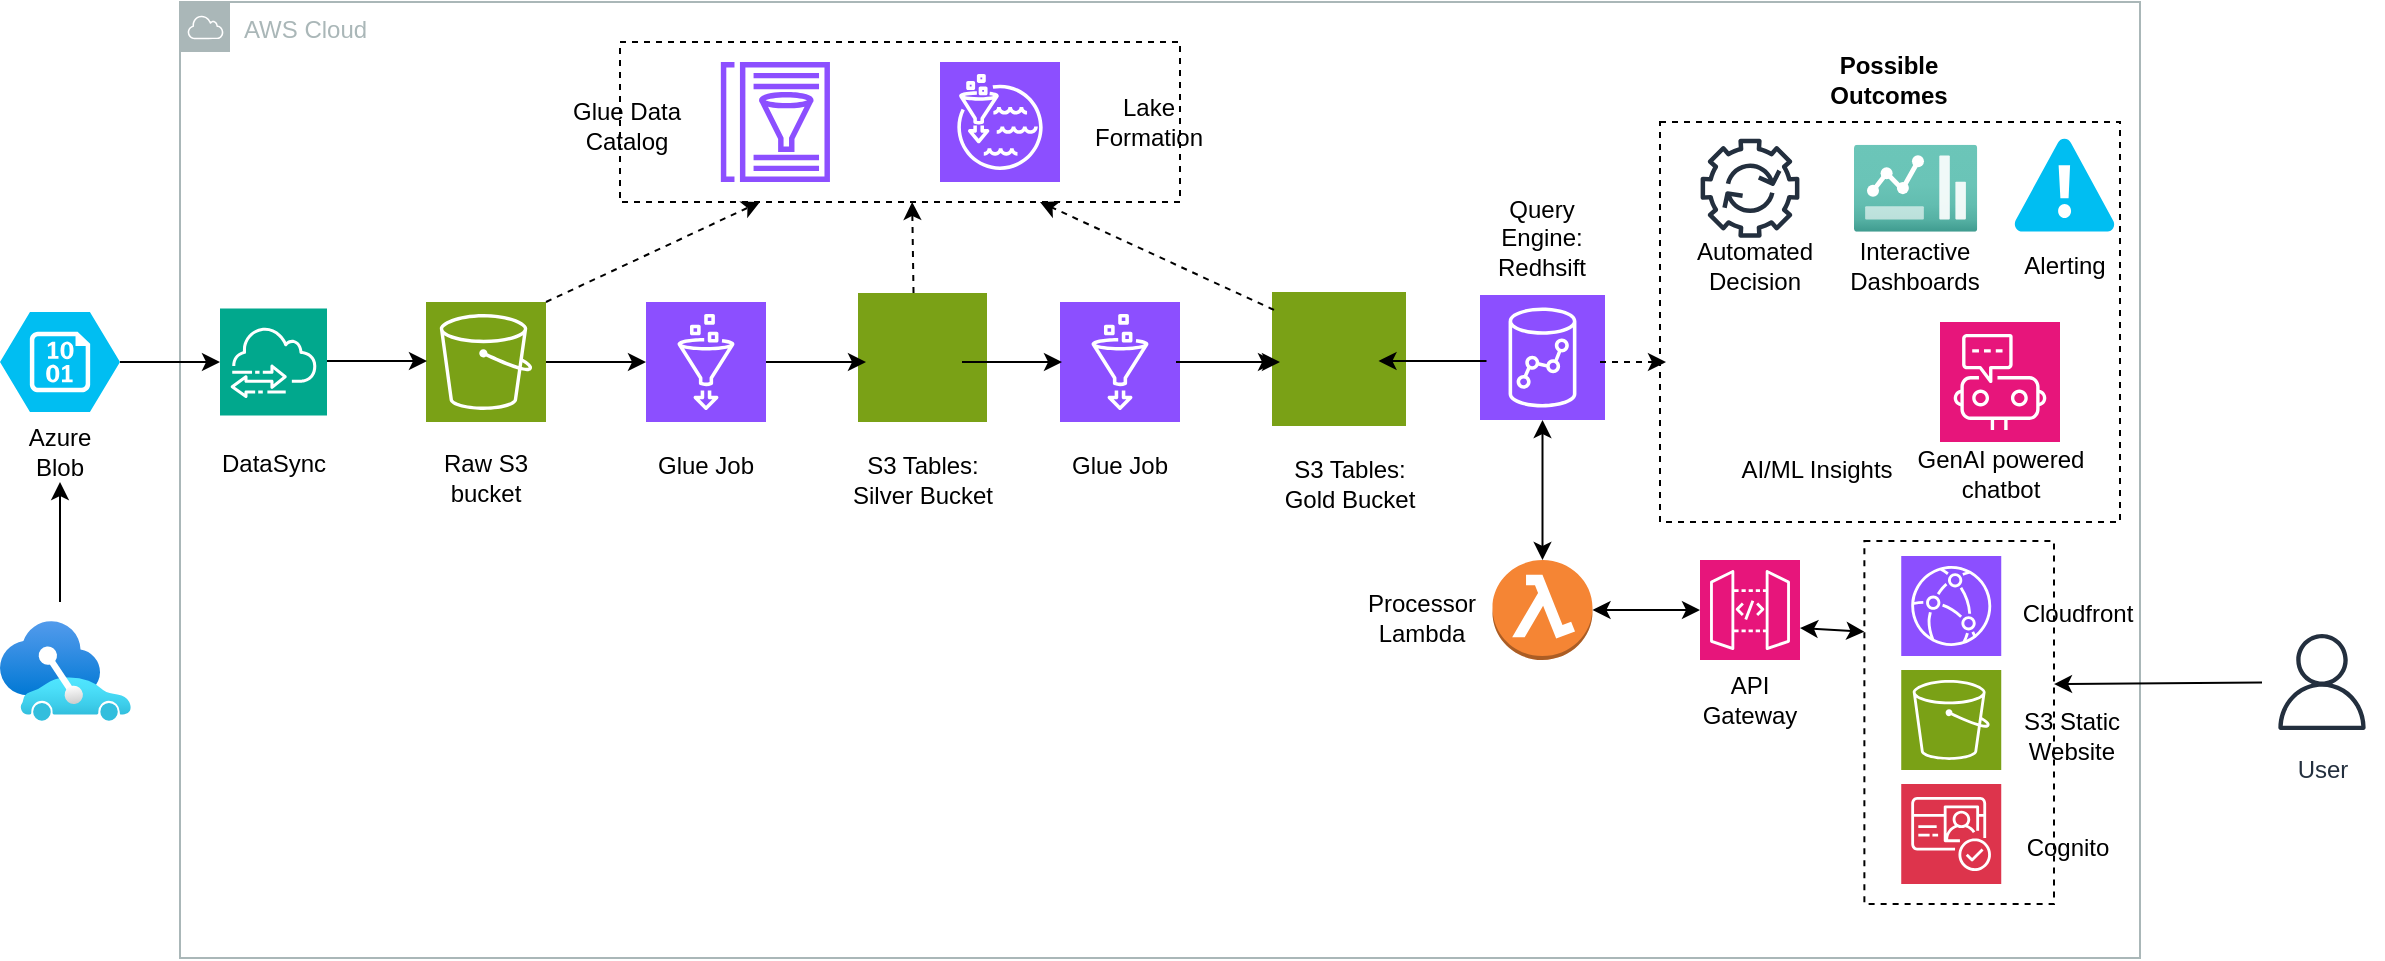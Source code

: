 <mxfile version="28.0.5">
  <diagram name="Page-1" id="9BTLxvD6ixHT-VVJ50be">
    <mxGraphModel dx="1875" dy="427" grid="1" gridSize="10" guides="1" tooltips="1" connect="1" arrows="1" fold="1" page="1" pageScale="1" pageWidth="850" pageHeight="1100" math="0" shadow="0">
      <root>
        <mxCell id="0" />
        <mxCell id="1" parent="0" />
        <mxCell id="7fC7njHaReHGxMrCWdZr-99" value="" style="verticalLabelPosition=bottom;html=1;verticalAlign=top;align=center;strokeColor=none;fillColor=#00BEF2;shape=mxgraph.azure.storage_blob;" vertex="1" parent="1">
          <mxGeometry x="-30" y="195" width="60" height="50" as="geometry" />
        </mxCell>
        <mxCell id="7fC7njHaReHGxMrCWdZr-100" value="AWS Cloud" style="sketch=0;outlineConnect=0;gradientColor=none;html=1;whiteSpace=wrap;fontSize=12;fontStyle=0;shape=mxgraph.aws4.group;grIcon=mxgraph.aws4.group_aws_cloud;strokeColor=#AAB7B8;fillColor=none;verticalAlign=top;align=left;spacingLeft=30;fontColor=#AAB7B8;dashed=0;" vertex="1" parent="1">
          <mxGeometry x="60" y="40" width="980" height="478" as="geometry" />
        </mxCell>
        <mxCell id="7fC7njHaReHGxMrCWdZr-101" value="" style="sketch=0;points=[[0,0,0],[0.25,0,0],[0.5,0,0],[0.75,0,0],[1,0,0],[0,1,0],[0.25,1,0],[0.5,1,0],[0.75,1,0],[1,1,0],[0,0.25,0],[0,0.5,0],[0,0.75,0],[1,0.25,0],[1,0.5,0],[1,0.75,0]];outlineConnect=0;fontColor=#232F3E;fillColor=#7AA116;strokeColor=#ffffff;dashed=0;verticalLabelPosition=bottom;verticalAlign=top;align=center;html=1;fontSize=12;fontStyle=0;aspect=fixed;shape=mxgraph.aws4.resourceIcon;resIcon=mxgraph.aws4.s3;" vertex="1" parent="1">
          <mxGeometry x="183" y="190" width="60" height="60" as="geometry" />
        </mxCell>
        <mxCell id="7fC7njHaReHGxMrCWdZr-102" value="" style="sketch=0;points=[[0,0,0],[0.25,0,0],[0.5,0,0],[0.75,0,0],[1,0,0],[0,1,0],[0.25,1,0],[0.5,1,0],[0.75,1,0],[1,1,0],[0,0.25,0],[0,0.5,0],[0,0.75,0],[1,0.25,0],[1,0.5,0],[1,0.75,0]];outlineConnect=0;fontColor=#232F3E;fillColor=#8C4FFF;strokeColor=#ffffff;dashed=0;verticalLabelPosition=bottom;verticalAlign=top;align=center;html=1;fontSize=12;fontStyle=0;aspect=fixed;shape=mxgraph.aws4.resourceIcon;resIcon=mxgraph.aws4.glue;" vertex="1" parent="1">
          <mxGeometry x="293" y="190" width="60" height="60" as="geometry" />
        </mxCell>
        <mxCell id="7fC7njHaReHGxMrCWdZr-103" value="" style="sketch=0;points=[[0,0,0],[0.25,0,0],[0.5,0,0],[0.75,0,0],[1,0,0],[0,1,0],[0.25,1,0],[0.5,1,0],[0.75,1,0],[1,1,0],[0,0.25,0],[0,0.5,0],[0,0.75,0],[1,0.25,0],[1,0.5,0],[1,0.75,0]];outlineConnect=0;fontColor=#232F3E;fillColor=#8C4FFF;strokeColor=#ffffff;dashed=0;verticalLabelPosition=bottom;verticalAlign=top;align=center;html=1;fontSize=12;fontStyle=0;aspect=fixed;shape=mxgraph.aws4.resourceIcon;resIcon=mxgraph.aws4.glue;" vertex="1" parent="1">
          <mxGeometry x="500" y="190" width="60" height="60" as="geometry" />
        </mxCell>
        <mxCell id="7fC7njHaReHGxMrCWdZr-104" value="" style="sketch=0;points=[[0,0,0],[0.25,0,0],[0.5,0,0],[0.75,0,0],[1,0,0],[0,1,0],[0.25,1,0],[0.5,1,0],[0.75,1,0],[1,1,0],[0,0.25,0],[0,0.5,0],[0,0.75,0],[1,0.25,0],[1,0.5,0],[1,0.75,0]];outlineConnect=0;fontColor=#232F3E;fillColor=#8C4FFF;strokeColor=#ffffff;dashed=0;verticalLabelPosition=bottom;verticalAlign=top;align=center;html=1;fontSize=12;fontStyle=0;aspect=fixed;shape=mxgraph.aws4.resourceIcon;resIcon=mxgraph.aws4.redshift;" vertex="1" parent="1">
          <mxGeometry x="710" y="186.5" width="62.5" height="62.5" as="geometry" />
        </mxCell>
        <mxCell id="7fC7njHaReHGxMrCWdZr-105" value="" style="sketch=0;points=[[0,0,0],[0.25,0,0],[0.5,0,0],[0.75,0,0],[1,0,0],[0,1,0],[0.25,1,0],[0.5,1,0],[0.75,1,0],[1,1,0],[0,0.25,0],[0,0.5,0],[0,0.75,0],[1,0.25,0],[1,0.5,0],[1,0.75,0]];outlineConnect=0;fontColor=#232F3E;fillColor=#E7157B;strokeColor=#ffffff;dashed=0;verticalLabelPosition=bottom;verticalAlign=top;align=center;html=1;fontSize=12;fontStyle=0;aspect=fixed;shape=mxgraph.aws4.resourceIcon;resIcon=mxgraph.aws4.api_gateway;" vertex="1" parent="1">
          <mxGeometry x="820" y="319" width="50" height="50" as="geometry" />
        </mxCell>
        <mxCell id="7fC7njHaReHGxMrCWdZr-107" value="" style="outlineConnect=0;dashed=0;verticalLabelPosition=bottom;verticalAlign=top;align=center;html=1;shape=mxgraph.aws3.lambda_function;fillColor=#F58534;gradientColor=none;" vertex="1" parent="1">
          <mxGeometry x="716.25" y="319" width="50" height="50" as="geometry" />
        </mxCell>
        <mxCell id="7fC7njHaReHGxMrCWdZr-108" value="" style="sketch=0;outlineConnect=0;fontColor=#232F3E;gradientColor=none;fillColor=#7AA116;strokeColor=none;dashed=0;verticalLabelPosition=bottom;verticalAlign=top;align=center;html=1;fontSize=12;fontStyle=0;aspect=fixed;pointerEvents=1;shape=mxgraph.aws4.s3_tables;" vertex="1" parent="1">
          <mxGeometry x="399" y="185.5" width="64.5" height="64.5" as="geometry" />
        </mxCell>
        <mxCell id="7fC7njHaReHGxMrCWdZr-109" value="" style="sketch=0;outlineConnect=0;fontColor=#232F3E;gradientColor=none;fillColor=#7AA116;strokeColor=none;dashed=0;verticalLabelPosition=bottom;verticalAlign=top;align=center;html=1;fontSize=12;fontStyle=0;aspect=fixed;pointerEvents=1;shape=mxgraph.aws4.s3_tables;" vertex="1" parent="1">
          <mxGeometry x="606" y="185" width="67" height="67" as="geometry" />
        </mxCell>
        <mxCell id="7fC7njHaReHGxMrCWdZr-110" value="" style="endArrow=classic;html=1;rounded=0;exitX=1;exitY=0.5;exitDx=0;exitDy=0;exitPerimeter=0;" edge="1" parent="1" source="7fC7njHaReHGxMrCWdZr-99">
          <mxGeometry width="50" height="50" relative="1" as="geometry">
            <mxPoint x="150" y="220" as="sourcePoint" />
            <mxPoint x="80" y="220" as="targetPoint" />
          </mxGeometry>
        </mxCell>
        <mxCell id="7fC7njHaReHGxMrCWdZr-111" value="Azure Blob" style="text;html=1;align=center;verticalAlign=middle;whiteSpace=wrap;rounded=0;" vertex="1" parent="1">
          <mxGeometry x="-30" y="250" width="60" height="30" as="geometry" />
        </mxCell>
        <mxCell id="7fC7njHaReHGxMrCWdZr-112" value="" style="sketch=0;points=[[0,0,0],[0.25,0,0],[0.5,0,0],[0.75,0,0],[1,0,0],[0,1,0],[0.25,1,0],[0.5,1,0],[0.75,1,0],[1,1,0],[0,0.25,0],[0,0.5,0],[0,0.75,0],[1,0.25,0],[1,0.5,0],[1,0.75,0]];outlineConnect=0;fontColor=#232F3E;fillColor=#01A88D;strokeColor=#ffffff;dashed=0;verticalLabelPosition=bottom;verticalAlign=top;align=center;html=1;fontSize=12;fontStyle=0;aspect=fixed;shape=mxgraph.aws4.resourceIcon;resIcon=mxgraph.aws4.datasync;" vertex="1" parent="1">
          <mxGeometry x="80" y="193.25" width="53.5" height="53.5" as="geometry" />
        </mxCell>
        <mxCell id="7fC7njHaReHGxMrCWdZr-113" value="" style="endArrow=classic;html=1;rounded=0;exitX=1;exitY=0.5;exitDx=0;exitDy=0;exitPerimeter=0;" edge="1" parent="1">
          <mxGeometry width="50" height="50" relative="1" as="geometry">
            <mxPoint x="133.5" y="219.5" as="sourcePoint" />
            <mxPoint x="183.5" y="219.5" as="targetPoint" />
          </mxGeometry>
        </mxCell>
        <mxCell id="7fC7njHaReHGxMrCWdZr-114" value="" style="endArrow=classic;html=1;rounded=0;exitX=1;exitY=0.5;exitDx=0;exitDy=0;exitPerimeter=0;" edge="1" parent="1">
          <mxGeometry width="50" height="50" relative="1" as="geometry">
            <mxPoint x="243" y="220" as="sourcePoint" />
            <mxPoint x="293" y="220" as="targetPoint" />
          </mxGeometry>
        </mxCell>
        <mxCell id="7fC7njHaReHGxMrCWdZr-115" value="" style="endArrow=classic;html=1;rounded=0;exitX=1;exitY=0.5;exitDx=0;exitDy=0;exitPerimeter=0;" edge="1" parent="1">
          <mxGeometry width="50" height="50" relative="1" as="geometry">
            <mxPoint x="353" y="220" as="sourcePoint" />
            <mxPoint x="403" y="220" as="targetPoint" />
          </mxGeometry>
        </mxCell>
        <mxCell id="7fC7njHaReHGxMrCWdZr-116" value="" style="endArrow=classic;html=1;rounded=0;exitX=1;exitY=0.5;exitDx=0;exitDy=0;exitPerimeter=0;" edge="1" parent="1">
          <mxGeometry width="50" height="50" relative="1" as="geometry">
            <mxPoint x="451" y="220" as="sourcePoint" />
            <mxPoint x="501" y="220" as="targetPoint" />
          </mxGeometry>
        </mxCell>
        <mxCell id="7fC7njHaReHGxMrCWdZr-117" value="" style="endArrow=classic;html=1;rounded=0;exitX=1;exitY=0.5;exitDx=0;exitDy=0;exitPerimeter=0;" edge="1" parent="1">
          <mxGeometry width="50" height="50" relative="1" as="geometry">
            <mxPoint x="558" y="220" as="sourcePoint" />
            <mxPoint x="608" y="220" as="targetPoint" />
          </mxGeometry>
        </mxCell>
        <mxCell id="7fC7njHaReHGxMrCWdZr-118" value="" style="endArrow=classic;html=1;rounded=0;exitX=1;exitY=0.5;exitDx=0;exitDy=0;exitPerimeter=0;" edge="1" parent="1">
          <mxGeometry width="50" height="50" relative="1" as="geometry">
            <mxPoint x="560" y="220" as="sourcePoint" />
            <mxPoint x="610" y="220" as="targetPoint" />
          </mxGeometry>
        </mxCell>
        <mxCell id="7fC7njHaReHGxMrCWdZr-120" value="" style="rounded=0;whiteSpace=wrap;html=1;dashed=1;" vertex="1" parent="1">
          <mxGeometry x="280" y="60" width="280" height="80" as="geometry" />
        </mxCell>
        <mxCell id="7fC7njHaReHGxMrCWdZr-121" value="" style="sketch=0;outlineConnect=0;fontColor=#232F3E;gradientColor=none;fillColor=#8C4FFF;strokeColor=none;dashed=0;verticalLabelPosition=bottom;verticalAlign=top;align=center;html=1;fontSize=12;fontStyle=0;aspect=fixed;pointerEvents=1;shape=mxgraph.aws4.glue_data_catalog;" vertex="1" parent="1">
          <mxGeometry x="330" y="70" width="55.39" height="60" as="geometry" />
        </mxCell>
        <mxCell id="7fC7njHaReHGxMrCWdZr-122" value="" style="sketch=0;points=[[0,0,0],[0.25,0,0],[0.5,0,0],[0.75,0,0],[1,0,0],[0,1,0],[0.25,1,0],[0.5,1,0],[0.75,1,0],[1,1,0],[0,0.25,0],[0,0.5,0],[0,0.75,0],[1,0.25,0],[1,0.5,0],[1,0.75,0]];outlineConnect=0;fontColor=#232F3E;fillColor=#8C4FFF;strokeColor=#ffffff;dashed=0;verticalLabelPosition=bottom;verticalAlign=top;align=center;html=1;fontSize=12;fontStyle=0;aspect=fixed;shape=mxgraph.aws4.resourceIcon;resIcon=mxgraph.aws4.lake_formation;" vertex="1" parent="1">
          <mxGeometry x="440" y="70" width="60" height="60" as="geometry" />
        </mxCell>
        <mxCell id="7fC7njHaReHGxMrCWdZr-123" value="DataSync" style="text;html=1;align=center;verticalAlign=middle;whiteSpace=wrap;rounded=0;" vertex="1" parent="1">
          <mxGeometry x="76.75" y="256" width="60" height="30" as="geometry" />
        </mxCell>
        <mxCell id="7fC7njHaReHGxMrCWdZr-124" value="Raw S3 bucket" style="text;html=1;align=center;verticalAlign=middle;whiteSpace=wrap;rounded=0;" vertex="1" parent="1">
          <mxGeometry x="183" y="258" width="60" height="40" as="geometry" />
        </mxCell>
        <mxCell id="7fC7njHaReHGxMrCWdZr-125" value="Glue Job" style="text;html=1;align=center;verticalAlign=middle;whiteSpace=wrap;rounded=0;" vertex="1" parent="1">
          <mxGeometry x="293" y="252" width="60" height="40" as="geometry" />
        </mxCell>
        <mxCell id="7fC7njHaReHGxMrCWdZr-126" value="Glue Job" style="text;html=1;align=center;verticalAlign=middle;whiteSpace=wrap;rounded=0;" vertex="1" parent="1">
          <mxGeometry x="500" y="252" width="60" height="40" as="geometry" />
        </mxCell>
        <mxCell id="7fC7njHaReHGxMrCWdZr-127" value="S3 Tables: Silver Bucket" style="text;html=1;align=center;verticalAlign=middle;whiteSpace=wrap;rounded=0;" vertex="1" parent="1">
          <mxGeometry x="390.63" y="250" width="81.25" height="57" as="geometry" />
        </mxCell>
        <mxCell id="7fC7njHaReHGxMrCWdZr-128" value="Query Engine: Redhsift" style="text;html=1;align=center;verticalAlign=middle;whiteSpace=wrap;rounded=0;" vertex="1" parent="1">
          <mxGeometry x="706.25" y="129.5" width="70" height="57" as="geometry" />
        </mxCell>
        <mxCell id="7fC7njHaReHGxMrCWdZr-129" value="" style="endArrow=classic;html=1;rounded=0;exitX=0;exitY=0.5;exitDx=0;exitDy=0;exitPerimeter=0;entryX=1;entryY=0.5;entryDx=0;entryDy=0;entryPerimeter=0;" edge="1" parent="1">
          <mxGeometry width="50" height="50" relative="1" as="geometry">
            <mxPoint x="713.25" y="219.5" as="sourcePoint" />
            <mxPoint x="659.25" y="219.5" as="targetPoint" />
          </mxGeometry>
        </mxCell>
        <mxCell id="7fC7njHaReHGxMrCWdZr-130" value="Processor Lambda" style="text;html=1;align=center;verticalAlign=middle;whiteSpace=wrap;rounded=0;" vertex="1" parent="1">
          <mxGeometry x="646.25" y="319" width="70" height="57" as="geometry" />
        </mxCell>
        <mxCell id="7fC7njHaReHGxMrCWdZr-132" value="API Gateway" style="text;html=1;align=center;verticalAlign=middle;whiteSpace=wrap;rounded=0;" vertex="1" parent="1">
          <mxGeometry x="810" y="360" width="70" height="57" as="geometry" />
        </mxCell>
        <mxCell id="7fC7njHaReHGxMrCWdZr-133" value="" style="endArrow=classic;html=1;rounded=0;exitX=1;exitY=0;exitDx=0;exitDy=0;exitPerimeter=0;entryX=0.25;entryY=1;entryDx=0;entryDy=0;dashed=1;" edge="1" parent="1" source="7fC7njHaReHGxMrCWdZr-101" target="7fC7njHaReHGxMrCWdZr-120">
          <mxGeometry width="50" height="50" relative="1" as="geometry">
            <mxPoint x="340" y="270" as="sourcePoint" />
            <mxPoint x="390" y="220" as="targetPoint" />
          </mxGeometry>
        </mxCell>
        <mxCell id="7fC7njHaReHGxMrCWdZr-134" value="" style="endArrow=classic;html=1;rounded=0;entryX=0.75;entryY=1;entryDx=0;entryDy=0;dashed=1;exitX=0.015;exitY=0.134;exitDx=0;exitDy=0;exitPerimeter=0;" edge="1" parent="1" source="7fC7njHaReHGxMrCWdZr-109" target="7fC7njHaReHGxMrCWdZr-120">
          <mxGeometry width="50" height="50" relative="1" as="geometry">
            <mxPoint x="320" y="200" as="sourcePoint" />
            <mxPoint x="435" y="150" as="targetPoint" />
          </mxGeometry>
        </mxCell>
        <mxCell id="7fC7njHaReHGxMrCWdZr-135" value="" style="endArrow=classic;html=1;rounded=0;entryX=0.536;entryY=1;entryDx=0;entryDy=0;entryPerimeter=0;dashed=1;" edge="1" parent="1">
          <mxGeometry width="50" height="50" relative="1" as="geometry">
            <mxPoint x="426.765" y="185.5" as="sourcePoint" />
            <mxPoint x="426.08" y="140" as="targetPoint" />
          </mxGeometry>
        </mxCell>
        <mxCell id="7fC7njHaReHGxMrCWdZr-136" value="Glue Data Catalog" style="text;html=1;align=center;verticalAlign=middle;whiteSpace=wrap;rounded=0;" vertex="1" parent="1">
          <mxGeometry x="243" y="73" width="81.25" height="57" as="geometry" />
        </mxCell>
        <mxCell id="7fC7njHaReHGxMrCWdZr-137" value="Lake Formation" style="text;html=1;align=center;verticalAlign=middle;whiteSpace=wrap;rounded=0;" vertex="1" parent="1">
          <mxGeometry x="504" y="76.5" width="81.25" height="47" as="geometry" />
        </mxCell>
        <mxCell id="7fC7njHaReHGxMrCWdZr-138" value="" style="rounded=0;whiteSpace=wrap;html=1;dashed=1;" vertex="1" parent="1">
          <mxGeometry x="800" y="100" width="230" height="200" as="geometry" />
        </mxCell>
        <mxCell id="7fC7njHaReHGxMrCWdZr-139" value="S3 Tables: Gold Bucket" style="text;html=1;align=center;verticalAlign=middle;whiteSpace=wrap;rounded=0;" vertex="1" parent="1">
          <mxGeometry x="610" y="252.5" width="70" height="57" as="geometry" />
        </mxCell>
        <mxCell id="7fC7njHaReHGxMrCWdZr-140" value="" style="sketch=0;outlineConnect=0;fontColor=#232F3E;gradientColor=none;strokeColor=#232F3E;fillColor=#ffffff;dashed=0;verticalLabelPosition=bottom;verticalAlign=top;align=center;html=1;fontSize=12;fontStyle=0;aspect=fixed;shape=mxgraph.aws4.resourceIcon;resIcon=mxgraph.aws4.automation;" vertex="1" parent="1">
          <mxGeometry x="814.13" y="102.25" width="61.75" height="61.75" as="geometry" />
        </mxCell>
        <mxCell id="7fC7njHaReHGxMrCWdZr-141" value="" style="image;aspect=fixed;html=1;points=[];align=center;fontSize=12;image=img/lib/azure2/general/Dashboard2.svg;" vertex="1" parent="1">
          <mxGeometry x="897" y="111.38" width="61.63" height="43.5" as="geometry" />
        </mxCell>
        <mxCell id="7fC7njHaReHGxMrCWdZr-142" value="" style="verticalLabelPosition=bottom;html=1;verticalAlign=top;align=center;strokeColor=none;fillColor=#00BEF2;shape=mxgraph.azure.azure_alert;" vertex="1" parent="1">
          <mxGeometry x="977.26" y="108.38" width="50" height="46.5" as="geometry" />
        </mxCell>
        <mxCell id="7fC7njHaReHGxMrCWdZr-143" value="" style="shape=image;html=1;verticalAlign=top;verticalLabelPosition=bottom;labelBackgroundColor=#ffffff;imageAspect=0;aspect=fixed;image=https://cdn3.iconfinder.com/data/icons/ballicons-reloaded-free/512/icon-93-128.png" vertex="1" parent="1">
          <mxGeometry x="839.75" y="200" width="57.25" height="57.25" as="geometry" />
        </mxCell>
        <mxCell id="7fC7njHaReHGxMrCWdZr-144" value="" style="sketch=0;points=[[0,0,0],[0.25,0,0],[0.5,0,0],[0.75,0,0],[1,0,0],[0,1,0],[0.25,1,0],[0.5,1,0],[0.75,1,0],[1,1,0],[0,0.25,0],[0,0.5,0],[0,0.75,0],[1,0.25,0],[1,0.5,0],[1,0.75,0]];points=[[0,0,0],[0.25,0,0],[0.5,0,0],[0.75,0,0],[1,0,0],[0,1,0],[0.25,1,0],[0.5,1,0],[0.75,1,0],[1,1,0],[0,0.25,0],[0,0.5,0],[0,0.75,0],[1,0.25,0],[1,0.5,0],[1,0.75,0]];outlineConnect=0;fontColor=#232F3E;fillColor=#E7157B;strokeColor=#ffffff;dashed=0;verticalLabelPosition=bottom;verticalAlign=top;align=center;html=1;fontSize=12;fontStyle=0;aspect=fixed;shape=mxgraph.aws4.resourceIcon;resIcon=mxgraph.aws4.chatbot;" vertex="1" parent="1">
          <mxGeometry x="940" y="200" width="60" height="60" as="geometry" />
        </mxCell>
        <mxCell id="7fC7njHaReHGxMrCWdZr-145" value="&lt;b&gt;Possible Outcomes&lt;/b&gt;" style="text;html=1;align=center;verticalAlign=middle;whiteSpace=wrap;rounded=0;" vertex="1" parent="1">
          <mxGeometry x="874.37" y="55.25" width="81.25" height="47" as="geometry" />
        </mxCell>
        <mxCell id="7fC7njHaReHGxMrCWdZr-146" value="Automated Decision" style="text;html=1;align=center;verticalAlign=middle;whiteSpace=wrap;rounded=0;" vertex="1" parent="1">
          <mxGeometry x="807.38" y="148.5" width="81.25" height="47" as="geometry" />
        </mxCell>
        <mxCell id="7fC7njHaReHGxMrCWdZr-147" value="Interactive Dashboards" style="text;html=1;align=center;verticalAlign=middle;whiteSpace=wrap;rounded=0;" vertex="1" parent="1">
          <mxGeometry x="887.19" y="148.5" width="81.25" height="47" as="geometry" />
        </mxCell>
        <mxCell id="7fC7njHaReHGxMrCWdZr-148" value="&lt;div&gt;Alerting&lt;/div&gt;" style="text;html=1;align=center;verticalAlign=middle;whiteSpace=wrap;rounded=0;" vertex="1" parent="1">
          <mxGeometry x="961.63" y="148.5" width="81.25" height="47" as="geometry" />
        </mxCell>
        <mxCell id="7fC7njHaReHGxMrCWdZr-149" value="AI/ML Insights" style="text;html=1;align=center;verticalAlign=middle;whiteSpace=wrap;rounded=0;" vertex="1" parent="1">
          <mxGeometry x="838" y="250" width="81.25" height="47" as="geometry" />
        </mxCell>
        <mxCell id="7fC7njHaReHGxMrCWdZr-150" value="GenAI powered chatbot" style="text;html=1;align=center;verticalAlign=middle;whiteSpace=wrap;rounded=0;" vertex="1" parent="1">
          <mxGeometry x="919.69" y="252" width="100.62" height="47.5" as="geometry" />
        </mxCell>
        <mxCell id="7fC7njHaReHGxMrCWdZr-151" value="" style="endArrow=classic;html=1;rounded=0;dashed=1;" edge="1" parent="1">
          <mxGeometry width="50" height="50" relative="1" as="geometry">
            <mxPoint x="770" y="220" as="sourcePoint" />
            <mxPoint x="803" y="220" as="targetPoint" />
          </mxGeometry>
        </mxCell>
        <mxCell id="7fC7njHaReHGxMrCWdZr-152" value="" style="endArrow=classic;startArrow=classic;html=1;rounded=0;exitX=0;exitY=0.5;exitDx=0;exitDy=0;exitPerimeter=0;entryX=1;entryY=0.5;entryDx=0;entryDy=0;entryPerimeter=0;" edge="1" parent="1" source="7fC7njHaReHGxMrCWdZr-105" target="7fC7njHaReHGxMrCWdZr-107">
          <mxGeometry width="50" height="50" relative="1" as="geometry">
            <mxPoint x="840" y="414" as="sourcePoint" />
            <mxPoint x="840" y="380" as="targetPoint" />
          </mxGeometry>
        </mxCell>
        <mxCell id="7fC7njHaReHGxMrCWdZr-153" value="" style="endArrow=classic;startArrow=classic;html=1;rounded=0;entryX=0.5;entryY=1;entryDx=0;entryDy=0;entryPerimeter=0;" edge="1" parent="1" source="7fC7njHaReHGxMrCWdZr-107" target="7fC7njHaReHGxMrCWdZr-104">
          <mxGeometry width="50" height="50" relative="1" as="geometry">
            <mxPoint x="834" y="340" as="sourcePoint" />
            <mxPoint x="780" y="340" as="targetPoint" />
          </mxGeometry>
        </mxCell>
        <mxCell id="7fC7njHaReHGxMrCWdZr-154" value="" style="image;aspect=fixed;html=1;points=[];align=center;fontSize=12;image=img/lib/azure2/other/Connected_Vehicle_Platform.svg;" vertex="1" parent="1">
          <mxGeometry x="-30" y="349.5" width="65.38" height="50" as="geometry" />
        </mxCell>
        <mxCell id="7fC7njHaReHGxMrCWdZr-155" value="" style="endArrow=classic;html=1;rounded=0;" edge="1" parent="1">
          <mxGeometry width="50" height="50" relative="1" as="geometry">
            <mxPoint y="340" as="sourcePoint" />
            <mxPoint y="280" as="targetPoint" />
          </mxGeometry>
        </mxCell>
        <mxCell id="7fC7njHaReHGxMrCWdZr-156" value="" style="rounded=0;whiteSpace=wrap;html=1;dashed=1;" vertex="1" parent="1">
          <mxGeometry x="902.19" y="309.5" width="94.81" height="181.5" as="geometry" />
        </mxCell>
        <mxCell id="7fC7njHaReHGxMrCWdZr-157" value="" style="sketch=0;points=[[0,0,0],[0.25,0,0],[0.5,0,0],[0.75,0,0],[1,0,0],[0,1,0],[0.25,1,0],[0.5,1,0],[0.75,1,0],[1,1,0],[0,0.25,0],[0,0.5,0],[0,0.75,0],[1,0.25,0],[1,0.5,0],[1,0.75,0]];outlineConnect=0;fontColor=#232F3E;fillColor=#DD344C;strokeColor=#ffffff;dashed=0;verticalLabelPosition=bottom;verticalAlign=top;align=center;html=1;fontSize=12;fontStyle=0;aspect=fixed;shape=mxgraph.aws4.resourceIcon;resIcon=mxgraph.aws4.cognito;" vertex="1" parent="1">
          <mxGeometry x="920.62" y="431" width="50" height="50" as="geometry" />
        </mxCell>
        <mxCell id="7fC7njHaReHGxMrCWdZr-158" value="Cognito" style="text;html=1;align=center;verticalAlign=middle;whiteSpace=wrap;rounded=0;" vertex="1" parent="1">
          <mxGeometry x="969.26" y="434" width="70" height="57" as="geometry" />
        </mxCell>
        <mxCell id="7fC7njHaReHGxMrCWdZr-159" value="" style="sketch=0;points=[[0,0,0],[0.25,0,0],[0.5,0,0],[0.75,0,0],[1,0,0],[0,1,0],[0.25,1,0],[0.5,1,0],[0.75,1,0],[1,1,0],[0,0.25,0],[0,0.5,0],[0,0.75,0],[1,0.25,0],[1,0.5,0],[1,0.75,0]];outlineConnect=0;fontColor=#232F3E;fillColor=#7AA116;strokeColor=#ffffff;dashed=0;verticalLabelPosition=bottom;verticalAlign=top;align=center;html=1;fontSize=12;fontStyle=0;aspect=fixed;shape=mxgraph.aws4.resourceIcon;resIcon=mxgraph.aws4.s3;" vertex="1" parent="1">
          <mxGeometry x="920.62" y="374" width="50" height="50" as="geometry" />
        </mxCell>
        <mxCell id="7fC7njHaReHGxMrCWdZr-160" value="" style="sketch=0;points=[[0,0,0],[0.25,0,0],[0.5,0,0],[0.75,0,0],[1,0,0],[0,1,0],[0.25,1,0],[0.5,1,0],[0.75,1,0],[1,1,0],[0,0.25,0],[0,0.5,0],[0,0.75,0],[1,0.25,0],[1,0.5,0],[1,0.75,0]];outlineConnect=0;fontColor=#232F3E;fillColor=#8C4FFF;strokeColor=#ffffff;dashed=0;verticalLabelPosition=bottom;verticalAlign=top;align=center;html=1;fontSize=12;fontStyle=0;aspect=fixed;shape=mxgraph.aws4.resourceIcon;resIcon=mxgraph.aws4.cloudfront;" vertex="1" parent="1">
          <mxGeometry x="920.62" y="317" width="50" height="50" as="geometry" />
        </mxCell>
        <mxCell id="7fC7njHaReHGxMrCWdZr-161" value="S3 Static Website" style="text;html=1;align=center;verticalAlign=middle;whiteSpace=wrap;rounded=0;" vertex="1" parent="1">
          <mxGeometry x="970.62" y="378" width="70" height="57" as="geometry" />
        </mxCell>
        <mxCell id="7fC7njHaReHGxMrCWdZr-162" value="Cloudfront" style="text;html=1;align=center;verticalAlign=middle;whiteSpace=wrap;rounded=0;" vertex="1" parent="1">
          <mxGeometry x="973.63" y="317" width="70" height="57" as="geometry" />
        </mxCell>
        <mxCell id="7fC7njHaReHGxMrCWdZr-163" value="User" style="sketch=0;outlineConnect=0;fontColor=#232F3E;gradientColor=none;strokeColor=#232F3E;fillColor=#ffffff;dashed=0;verticalLabelPosition=bottom;verticalAlign=top;align=center;html=1;fontSize=12;fontStyle=0;aspect=fixed;shape=mxgraph.aws4.resourceIcon;resIcon=mxgraph.aws4.user;" vertex="1" parent="1">
          <mxGeometry x="1101" y="350" width="60" height="60" as="geometry" />
        </mxCell>
        <mxCell id="7fC7njHaReHGxMrCWdZr-164" value="" style="endArrow=classic;html=1;rounded=0;entryX=0.377;entryY=0.053;entryDx=0;entryDy=0;entryPerimeter=0;" edge="1" parent="1" source="7fC7njHaReHGxMrCWdZr-163" target="7fC7njHaReHGxMrCWdZr-161">
          <mxGeometry width="50" height="50" relative="1" as="geometry">
            <mxPoint x="667" y="441" as="sourcePoint" />
            <mxPoint x="997" y="392" as="targetPoint" />
          </mxGeometry>
        </mxCell>
        <mxCell id="7fC7njHaReHGxMrCWdZr-165" value="" style="endArrow=classic;startArrow=classic;html=1;rounded=0;entryX=0;entryY=0.25;entryDx=0;entryDy=0;exitX=1;exitY=0.5;exitDx=0;exitDy=0;exitPerimeter=0;" edge="1" parent="1" target="7fC7njHaReHGxMrCWdZr-156">
          <mxGeometry width="50" height="50" relative="1" as="geometry">
            <mxPoint x="870" y="353" as="sourcePoint" />
            <mxPoint x="717" y="391" as="targetPoint" />
          </mxGeometry>
        </mxCell>
      </root>
    </mxGraphModel>
  </diagram>
</mxfile>
